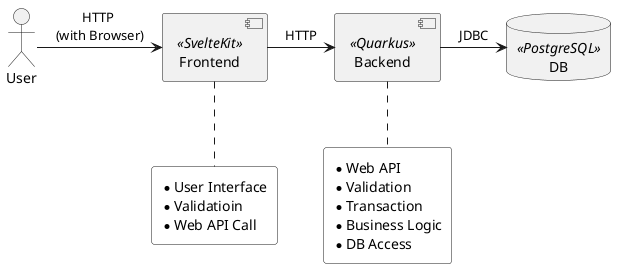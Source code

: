 @startuml application-structure

skinparam rectangle {
  backgroundColor white
}

actor User

component "Frontend" as Frontend <<SvelteKit>>
component "Backend" as Backend <<Quarkus>>
database DB <<PostgreSQL>>

User -> Frontend: HTTP \n(with Browser)
Frontend -> Backend: HTTP
Backend -> DB: JDBC

rectangle "* User Interface\n* Validatioin\n* Web API Call" as fnote {
}
Frontend .. fnote

rectangle "* Web API\n* Validation\n* Transaction\n* Business Logic\n* DB Access" as bnote {
}
Backend .. bnote
